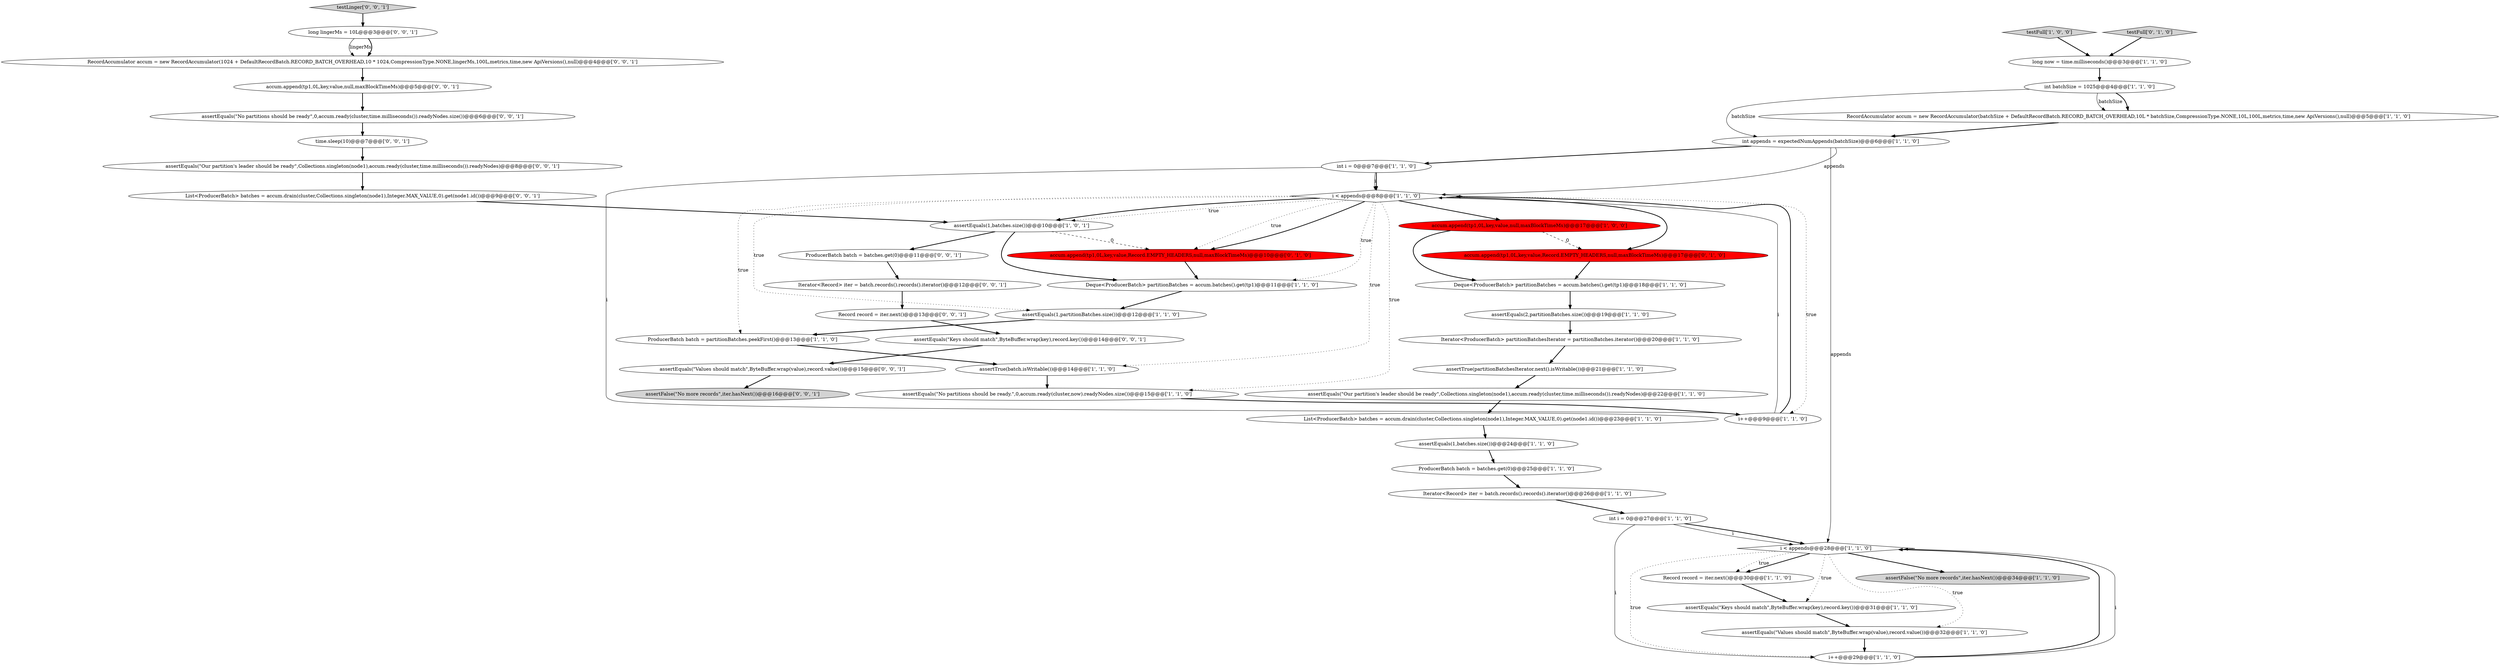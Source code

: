 digraph {
4 [style = filled, label = "assertEquals(2,partitionBatches.size())@@@19@@@['1', '1', '0']", fillcolor = white, shape = ellipse image = "AAA0AAABBB1BBB"];
43 [style = filled, label = "assertFalse(\"No more records\",iter.hasNext())@@@16@@@['0', '0', '1']", fillcolor = lightgray, shape = ellipse image = "AAA0AAABBB3BBB"];
21 [style = filled, label = "Deque<ProducerBatch> partitionBatches = accum.batches().get(tp1)@@@11@@@['1', '1', '0']", fillcolor = white, shape = ellipse image = "AAA0AAABBB1BBB"];
5 [style = filled, label = "assertEquals(\"Keys should match\",ByteBuffer.wrap(key),record.key())@@@31@@@['1', '1', '0']", fillcolor = white, shape = ellipse image = "AAA0AAABBB1BBB"];
26 [style = filled, label = "assertTrue(partitionBatchesIterator.next().isWritable())@@@21@@@['1', '1', '0']", fillcolor = white, shape = ellipse image = "AAA0AAABBB1BBB"];
37 [style = filled, label = "testLinger['0', '0', '1']", fillcolor = lightgray, shape = diamond image = "AAA0AAABBB3BBB"];
16 [style = filled, label = "testFull['1', '0', '0']", fillcolor = lightgray, shape = diamond image = "AAA0AAABBB1BBB"];
34 [style = filled, label = "RecordAccumulator accum = new RecordAccumulator(1024 + DefaultRecordBatch.RECORD_BATCH_OVERHEAD,10 * 1024,CompressionType.NONE,lingerMs,100L,metrics,time,new ApiVersions(),null)@@@4@@@['0', '0', '1']", fillcolor = white, shape = ellipse image = "AAA0AAABBB3BBB"];
11 [style = filled, label = "Record record = iter.next()@@@30@@@['1', '1', '0']", fillcolor = white, shape = ellipse image = "AAA0AAABBB1BBB"];
35 [style = filled, label = "assertEquals(\"Keys should match\",ByteBuffer.wrap(key),record.key())@@@14@@@['0', '0', '1']", fillcolor = white, shape = ellipse image = "AAA0AAABBB3BBB"];
20 [style = filled, label = "ProducerBatch batch = batches.get(0)@@@25@@@['1', '1', '0']", fillcolor = white, shape = ellipse image = "AAA0AAABBB1BBB"];
44 [style = filled, label = "assertEquals(\"Our partition's leader should be ready\",Collections.singleton(node1),accum.ready(cluster,time.milliseconds()).readyNodes)@@@8@@@['0', '0', '1']", fillcolor = white, shape = ellipse image = "AAA0AAABBB3BBB"];
30 [style = filled, label = "i < appends@@@28@@@['1', '1', '0']", fillcolor = white, shape = diamond image = "AAA0AAABBB1BBB"];
18 [style = filled, label = "RecordAccumulator accum = new RecordAccumulator(batchSize + DefaultRecordBatch.RECORD_BATCH_OVERHEAD,10L * batchSize,CompressionType.NONE,10L,100L,metrics,time,new ApiVersions(),null)@@@5@@@['1', '1', '0']", fillcolor = white, shape = ellipse image = "AAA0AAABBB1BBB"];
27 [style = filled, label = "Iterator<ProducerBatch> partitionBatchesIterator = partitionBatches.iterator()@@@20@@@['1', '1', '0']", fillcolor = white, shape = ellipse image = "AAA0AAABBB1BBB"];
28 [style = filled, label = "accum.append(tp1,0L,key,value,null,maxBlockTimeMs)@@@17@@@['1', '0', '0']", fillcolor = red, shape = ellipse image = "AAA1AAABBB1BBB"];
2 [style = filled, label = "assertEquals(1,batches.size())@@@10@@@['1', '0', '1']", fillcolor = white, shape = ellipse image = "AAA0AAABBB1BBB"];
13 [style = filled, label = "i++@@@29@@@['1', '1', '0']", fillcolor = white, shape = ellipse image = "AAA0AAABBB1BBB"];
29 [style = filled, label = "assertFalse(\"No more records\",iter.hasNext())@@@34@@@['1', '1', '0']", fillcolor = lightgray, shape = ellipse image = "AAA0AAABBB1BBB"];
6 [style = filled, label = "Deque<ProducerBatch> partitionBatches = accum.batches().get(tp1)@@@18@@@['1', '1', '0']", fillcolor = white, shape = ellipse image = "AAA0AAABBB1BBB"];
9 [style = filled, label = "assertEquals(1,partitionBatches.size())@@@12@@@['1', '1', '0']", fillcolor = white, shape = ellipse image = "AAA0AAABBB1BBB"];
0 [style = filled, label = "assertEquals(\"No partitions should be ready.\",0,accum.ready(cluster,now).readyNodes.size())@@@15@@@['1', '1', '0']", fillcolor = white, shape = ellipse image = "AAA0AAABBB1BBB"];
25 [style = filled, label = "assertEquals(\"Our partition's leader should be ready\",Collections.singleton(node1),accum.ready(cluster,time.milliseconds()).readyNodes)@@@22@@@['1', '1', '0']", fillcolor = white, shape = ellipse image = "AAA0AAABBB1BBB"];
45 [style = filled, label = "assertEquals(\"Values should match\",ByteBuffer.wrap(value),record.value())@@@15@@@['0', '0', '1']", fillcolor = white, shape = ellipse image = "AAA0AAABBB3BBB"];
14 [style = filled, label = "Iterator<Record> iter = batch.records().records().iterator()@@@26@@@['1', '1', '0']", fillcolor = white, shape = ellipse image = "AAA0AAABBB1BBB"];
7 [style = filled, label = "ProducerBatch batch = partitionBatches.peekFirst()@@@13@@@['1', '1', '0']", fillcolor = white, shape = ellipse image = "AAA0AAABBB1BBB"];
3 [style = filled, label = "i < appends@@@8@@@['1', '1', '0']", fillcolor = white, shape = diamond image = "AAA0AAABBB1BBB"];
24 [style = filled, label = "int batchSize = 1025@@@4@@@['1', '1', '0']", fillcolor = white, shape = ellipse image = "AAA0AAABBB1BBB"];
32 [style = filled, label = "accum.append(tp1,0L,key,value,Record.EMPTY_HEADERS,null,maxBlockTimeMs)@@@10@@@['0', '1', '0']", fillcolor = red, shape = ellipse image = "AAA1AAABBB2BBB"];
23 [style = filled, label = "int i = 0@@@7@@@['1', '1', '0']", fillcolor = white, shape = ellipse image = "AAA0AAABBB1BBB"];
36 [style = filled, label = "ProducerBatch batch = batches.get(0)@@@11@@@['0', '0', '1']", fillcolor = white, shape = ellipse image = "AAA0AAABBB3BBB"];
33 [style = filled, label = "accum.append(tp1,0L,key,value,Record.EMPTY_HEADERS,null,maxBlockTimeMs)@@@17@@@['0', '1', '0']", fillcolor = red, shape = ellipse image = "AAA1AAABBB2BBB"];
19 [style = filled, label = "i++@@@9@@@['1', '1', '0']", fillcolor = white, shape = ellipse image = "AAA0AAABBB1BBB"];
22 [style = filled, label = "int i = 0@@@27@@@['1', '1', '0']", fillcolor = white, shape = ellipse image = "AAA0AAABBB1BBB"];
38 [style = filled, label = "Iterator<Record> iter = batch.records().records().iterator()@@@12@@@['0', '0', '1']", fillcolor = white, shape = ellipse image = "AAA0AAABBB3BBB"];
41 [style = filled, label = "long lingerMs = 10L@@@3@@@['0', '0', '1']", fillcolor = white, shape = ellipse image = "AAA0AAABBB3BBB"];
47 [style = filled, label = "assertEquals(\"No partitions should be ready\",0,accum.ready(cluster,time.milliseconds()).readyNodes.size())@@@6@@@['0', '0', '1']", fillcolor = white, shape = ellipse image = "AAA0AAABBB3BBB"];
17 [style = filled, label = "int appends = expectedNumAppends(batchSize)@@@6@@@['1', '1', '0']", fillcolor = white, shape = ellipse image = "AAA0AAABBB1BBB"];
12 [style = filled, label = "long now = time.milliseconds()@@@3@@@['1', '1', '0']", fillcolor = white, shape = ellipse image = "AAA0AAABBB1BBB"];
39 [style = filled, label = "Record record = iter.next()@@@13@@@['0', '0', '1']", fillcolor = white, shape = ellipse image = "AAA0AAABBB3BBB"];
8 [style = filled, label = "assertTrue(batch.isWritable())@@@14@@@['1', '1', '0']", fillcolor = white, shape = ellipse image = "AAA0AAABBB1BBB"];
40 [style = filled, label = "time.sleep(10)@@@7@@@['0', '0', '1']", fillcolor = white, shape = ellipse image = "AAA0AAABBB3BBB"];
46 [style = filled, label = "List<ProducerBatch> batches = accum.drain(cluster,Collections.singleton(node1),Integer.MAX_VALUE,0).get(node1.id())@@@9@@@['0', '0', '1']", fillcolor = white, shape = ellipse image = "AAA0AAABBB3BBB"];
15 [style = filled, label = "assertEquals(\"Values should match\",ByteBuffer.wrap(value),record.value())@@@32@@@['1', '1', '0']", fillcolor = white, shape = ellipse image = "AAA0AAABBB1BBB"];
31 [style = filled, label = "testFull['0', '1', '0']", fillcolor = lightgray, shape = diamond image = "AAA0AAABBB2BBB"];
42 [style = filled, label = "accum.append(tp1,0L,key,value,null,maxBlockTimeMs)@@@5@@@['0', '0', '1']", fillcolor = white, shape = ellipse image = "AAA0AAABBB3BBB"];
10 [style = filled, label = "assertEquals(1,batches.size())@@@24@@@['1', '1', '0']", fillcolor = white, shape = ellipse image = "AAA0AAABBB1BBB"];
1 [style = filled, label = "List<ProducerBatch> batches = accum.drain(cluster,Collections.singleton(node1),Integer.MAX_VALUE,0).get(node1.id())@@@23@@@['1', '1', '0']", fillcolor = white, shape = ellipse image = "AAA0AAABBB1BBB"];
30->5 [style = dotted, label="true"];
28->33 [style = dashed, label="0"];
3->7 [style = dotted, label="true"];
28->6 [style = bold, label=""];
25->1 [style = bold, label=""];
10->20 [style = bold, label=""];
15->13 [style = bold, label=""];
32->21 [style = bold, label=""];
3->32 [style = dotted, label="true"];
47->40 [style = bold, label=""];
0->19 [style = bold, label=""];
3->2 [style = dotted, label="true"];
17->3 [style = solid, label="appends"];
33->6 [style = bold, label=""];
46->2 [style = bold, label=""];
26->25 [style = bold, label=""];
37->41 [style = bold, label=""];
19->3 [style = solid, label="i"];
22->13 [style = solid, label="i"];
14->22 [style = bold, label=""];
2->32 [style = dashed, label="0"];
18->17 [style = bold, label=""];
42->47 [style = bold, label=""];
5->15 [style = bold, label=""];
23->3 [style = bold, label=""];
20->14 [style = bold, label=""];
34->42 [style = bold, label=""];
13->30 [style = bold, label=""];
3->33 [style = bold, label=""];
12->24 [style = bold, label=""];
23->19 [style = solid, label="i"];
3->9 [style = dotted, label="true"];
9->7 [style = bold, label=""];
7->8 [style = bold, label=""];
24->18 [style = bold, label=""];
38->39 [style = bold, label=""];
24->18 [style = solid, label="batchSize"];
17->23 [style = bold, label=""];
22->30 [style = bold, label=""];
30->29 [style = bold, label=""];
31->12 [style = bold, label=""];
13->30 [style = solid, label="i"];
22->30 [style = solid, label="i"];
8->0 [style = bold, label=""];
44->46 [style = bold, label=""];
6->4 [style = bold, label=""];
30->11 [style = bold, label=""];
3->28 [style = bold, label=""];
11->5 [style = bold, label=""];
21->9 [style = bold, label=""];
3->19 [style = dotted, label="true"];
30->13 [style = dotted, label="true"];
45->43 [style = bold, label=""];
3->2 [style = bold, label=""];
2->21 [style = bold, label=""];
3->21 [style = dotted, label="true"];
39->35 [style = bold, label=""];
41->34 [style = solid, label="lingerMs"];
4->27 [style = bold, label=""];
2->36 [style = bold, label=""];
3->0 [style = dotted, label="true"];
35->45 [style = bold, label=""];
24->17 [style = solid, label="batchSize"];
36->38 [style = bold, label=""];
3->32 [style = bold, label=""];
3->8 [style = dotted, label="true"];
1->10 [style = bold, label=""];
30->11 [style = dotted, label="true"];
30->15 [style = dotted, label="true"];
19->3 [style = bold, label=""];
16->12 [style = bold, label=""];
41->34 [style = bold, label=""];
17->30 [style = solid, label="appends"];
23->3 [style = solid, label="i"];
40->44 [style = bold, label=""];
27->26 [style = bold, label=""];
}
